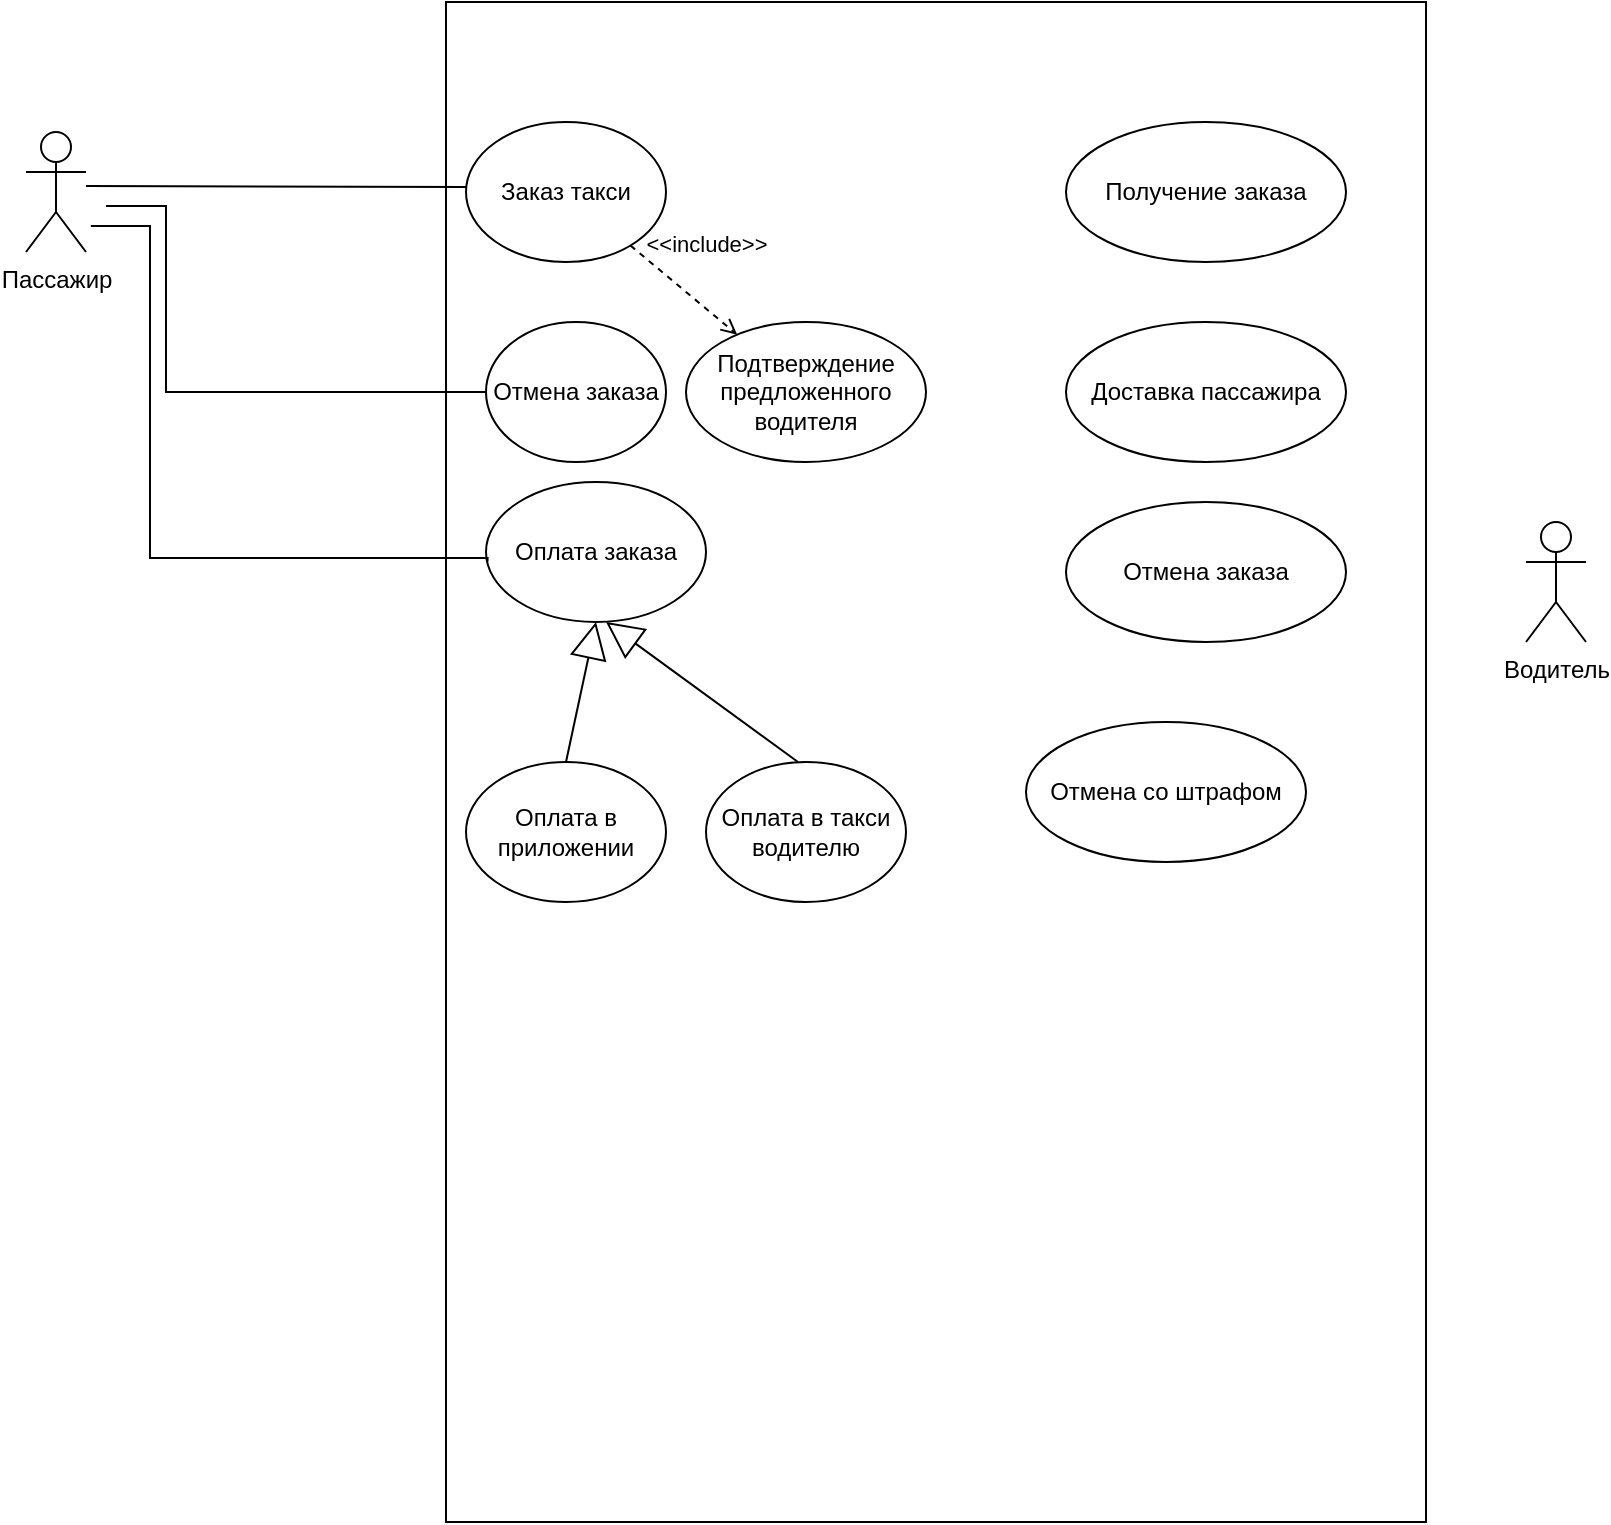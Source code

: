 <mxfile version="21.5.0" type="github">
  <diagram name="Страница 1" id="Ea7saPr4mLlRLFJ1H86w">
    <mxGraphModel dx="819" dy="455" grid="1" gridSize="10" guides="1" tooltips="1" connect="1" arrows="1" fold="1" page="1" pageScale="1" pageWidth="827" pageHeight="1169" math="0" shadow="0">
      <root>
        <mxCell id="0" />
        <mxCell id="1" parent="0" />
        <mxCell id="fYj38g9z5q-KbhgkYL7t-1" value="" style="rounded=0;whiteSpace=wrap;html=1;" vertex="1" parent="1">
          <mxGeometry x="230" y="20" width="490" height="760" as="geometry" />
        </mxCell>
        <mxCell id="fYj38g9z5q-KbhgkYL7t-2" value="Пассажир" style="shape=umlActor;verticalLabelPosition=bottom;verticalAlign=top;html=1;" vertex="1" parent="1">
          <mxGeometry x="20" y="85" width="30" height="60" as="geometry" />
        </mxCell>
        <mxCell id="fYj38g9z5q-KbhgkYL7t-3" value="Водитель" style="shape=umlActor;verticalLabelPosition=bottom;verticalAlign=top;html=1;" vertex="1" parent="1">
          <mxGeometry x="770" y="280" width="30" height="60" as="geometry" />
        </mxCell>
        <mxCell id="fYj38g9z5q-KbhgkYL7t-4" value="Заказ такси" style="ellipse;whiteSpace=wrap;html=1;" vertex="1" parent="1">
          <mxGeometry x="240" y="80" width="100" height="70" as="geometry" />
        </mxCell>
        <mxCell id="fYj38g9z5q-KbhgkYL7t-8" value="Отмена заказа" style="ellipse;whiteSpace=wrap;html=1;" vertex="1" parent="1">
          <mxGeometry x="250" y="180" width="90" height="70" as="geometry" />
        </mxCell>
        <mxCell id="fYj38g9z5q-KbhgkYL7t-10" value="&amp;lt;&amp;lt;include&amp;gt;&amp;gt;" style="html=1;verticalAlign=bottom;labelBackgroundColor=none;endArrow=open;endFill=0;dashed=1;rounded=0;" edge="1" parent="1" source="fYj38g9z5q-KbhgkYL7t-4" target="fYj38g9z5q-KbhgkYL7t-11">
          <mxGeometry x="-0.013" y="18" width="160" relative="1" as="geometry">
            <mxPoint x="340" y="150" as="sourcePoint" />
            <mxPoint x="500" y="150" as="targetPoint" />
            <Array as="points" />
            <mxPoint as="offset" />
          </mxGeometry>
        </mxCell>
        <mxCell id="fYj38g9z5q-KbhgkYL7t-11" value="Подтверждение предложенного водителя" style="ellipse;whiteSpace=wrap;html=1;" vertex="1" parent="1">
          <mxGeometry x="350" y="180" width="120" height="70" as="geometry" />
        </mxCell>
        <mxCell id="fYj38g9z5q-KbhgkYL7t-12" value="Оплата заказа" style="ellipse;whiteSpace=wrap;html=1;" vertex="1" parent="1">
          <mxGeometry x="250" y="260" width="110" height="70" as="geometry" />
        </mxCell>
        <mxCell id="fYj38g9z5q-KbhgkYL7t-14" value="Оплата в приложении" style="ellipse;whiteSpace=wrap;html=1;" vertex="1" parent="1">
          <mxGeometry x="240" y="400" width="100" height="70" as="geometry" />
        </mxCell>
        <mxCell id="fYj38g9z5q-KbhgkYL7t-15" value="Оплата в такси водителю" style="ellipse;whiteSpace=wrap;html=1;" vertex="1" parent="1">
          <mxGeometry x="360" y="400" width="100" height="70" as="geometry" />
        </mxCell>
        <mxCell id="fYj38g9z5q-KbhgkYL7t-16" value="" style="endArrow=block;endSize=16;endFill=0;html=1;rounded=0;entryX=0.5;entryY=1;entryDx=0;entryDy=0;exitX=0.5;exitY=0;exitDx=0;exitDy=0;" edge="1" parent="1" source="fYj38g9z5q-KbhgkYL7t-14" target="fYj38g9z5q-KbhgkYL7t-12">
          <mxGeometry width="160" relative="1" as="geometry">
            <mxPoint x="260" y="540" as="sourcePoint" />
            <mxPoint x="420" y="540" as="targetPoint" />
          </mxGeometry>
        </mxCell>
        <mxCell id="fYj38g9z5q-KbhgkYL7t-17" value="" style="endArrow=block;endSize=16;endFill=0;html=1;rounded=0;exitX=0.5;exitY=0;exitDx=0;exitDy=0;" edge="1" parent="1">
          <mxGeometry width="160" relative="1" as="geometry">
            <mxPoint x="406" y="400" as="sourcePoint" />
            <mxPoint x="310" y="330" as="targetPoint" />
          </mxGeometry>
        </mxCell>
        <mxCell id="fYj38g9z5q-KbhgkYL7t-18" value="Получение заказа" style="ellipse;whiteSpace=wrap;html=1;" vertex="1" parent="1">
          <mxGeometry x="540" y="80" width="140" height="70" as="geometry" />
        </mxCell>
        <mxCell id="fYj38g9z5q-KbhgkYL7t-19" value="Доставка пассажира" style="ellipse;whiteSpace=wrap;html=1;" vertex="1" parent="1">
          <mxGeometry x="540" y="180" width="140" height="70" as="geometry" />
        </mxCell>
        <mxCell id="fYj38g9z5q-KbhgkYL7t-20" value="Отмена заказа" style="ellipse;whiteSpace=wrap;html=1;" vertex="1" parent="1">
          <mxGeometry x="540" y="270" width="140" height="70" as="geometry" />
        </mxCell>
        <mxCell id="fYj38g9z5q-KbhgkYL7t-21" value="" style="endArrow=none;html=1;edgeStyle=orthogonalEdgeStyle;rounded=0;entryX=0;entryY=0.5;entryDx=0;entryDy=0;" edge="1" parent="1">
          <mxGeometry relative="1" as="geometry">
            <mxPoint x="50" y="112" as="sourcePoint" />
            <mxPoint x="240.0" y="112.49" as="targetPoint" />
            <Array as="points">
              <mxPoint x="50" y="112" />
              <mxPoint x="80" y="112" />
            </Array>
          </mxGeometry>
        </mxCell>
        <mxCell id="fYj38g9z5q-KbhgkYL7t-25" value="" style="endArrow=none;html=1;edgeStyle=orthogonalEdgeStyle;rounded=0;entryX=0;entryY=0.5;entryDx=0;entryDy=0;" edge="1" parent="1" target="fYj38g9z5q-KbhgkYL7t-8">
          <mxGeometry relative="1" as="geometry">
            <mxPoint x="60" y="122" as="sourcePoint" />
            <mxPoint x="250.0" y="122.49" as="targetPoint" />
            <Array as="points">
              <mxPoint x="90" y="122" />
              <mxPoint x="90" y="215" />
            </Array>
          </mxGeometry>
        </mxCell>
        <mxCell id="fYj38g9z5q-KbhgkYL7t-26" value="" style="endArrow=none;html=1;edgeStyle=orthogonalEdgeStyle;rounded=0;entryX=0.007;entryY=0.566;entryDx=0;entryDy=0;entryPerimeter=0;" edge="1" parent="1" target="fYj38g9z5q-KbhgkYL7t-12">
          <mxGeometry relative="1" as="geometry">
            <mxPoint x="52.42" y="131.99" as="sourcePoint" />
            <mxPoint x="230.0" y="298" as="targetPoint" />
            <Array as="points">
              <mxPoint x="82" y="132" />
              <mxPoint x="82" y="298" />
              <mxPoint x="251" y="298" />
            </Array>
          </mxGeometry>
        </mxCell>
        <mxCell id="fYj38g9z5q-KbhgkYL7t-27" value="Отмена со штрафом" style="ellipse;whiteSpace=wrap;html=1;" vertex="1" parent="1">
          <mxGeometry x="520" y="380" width="140" height="70" as="geometry" />
        </mxCell>
      </root>
    </mxGraphModel>
  </diagram>
</mxfile>
